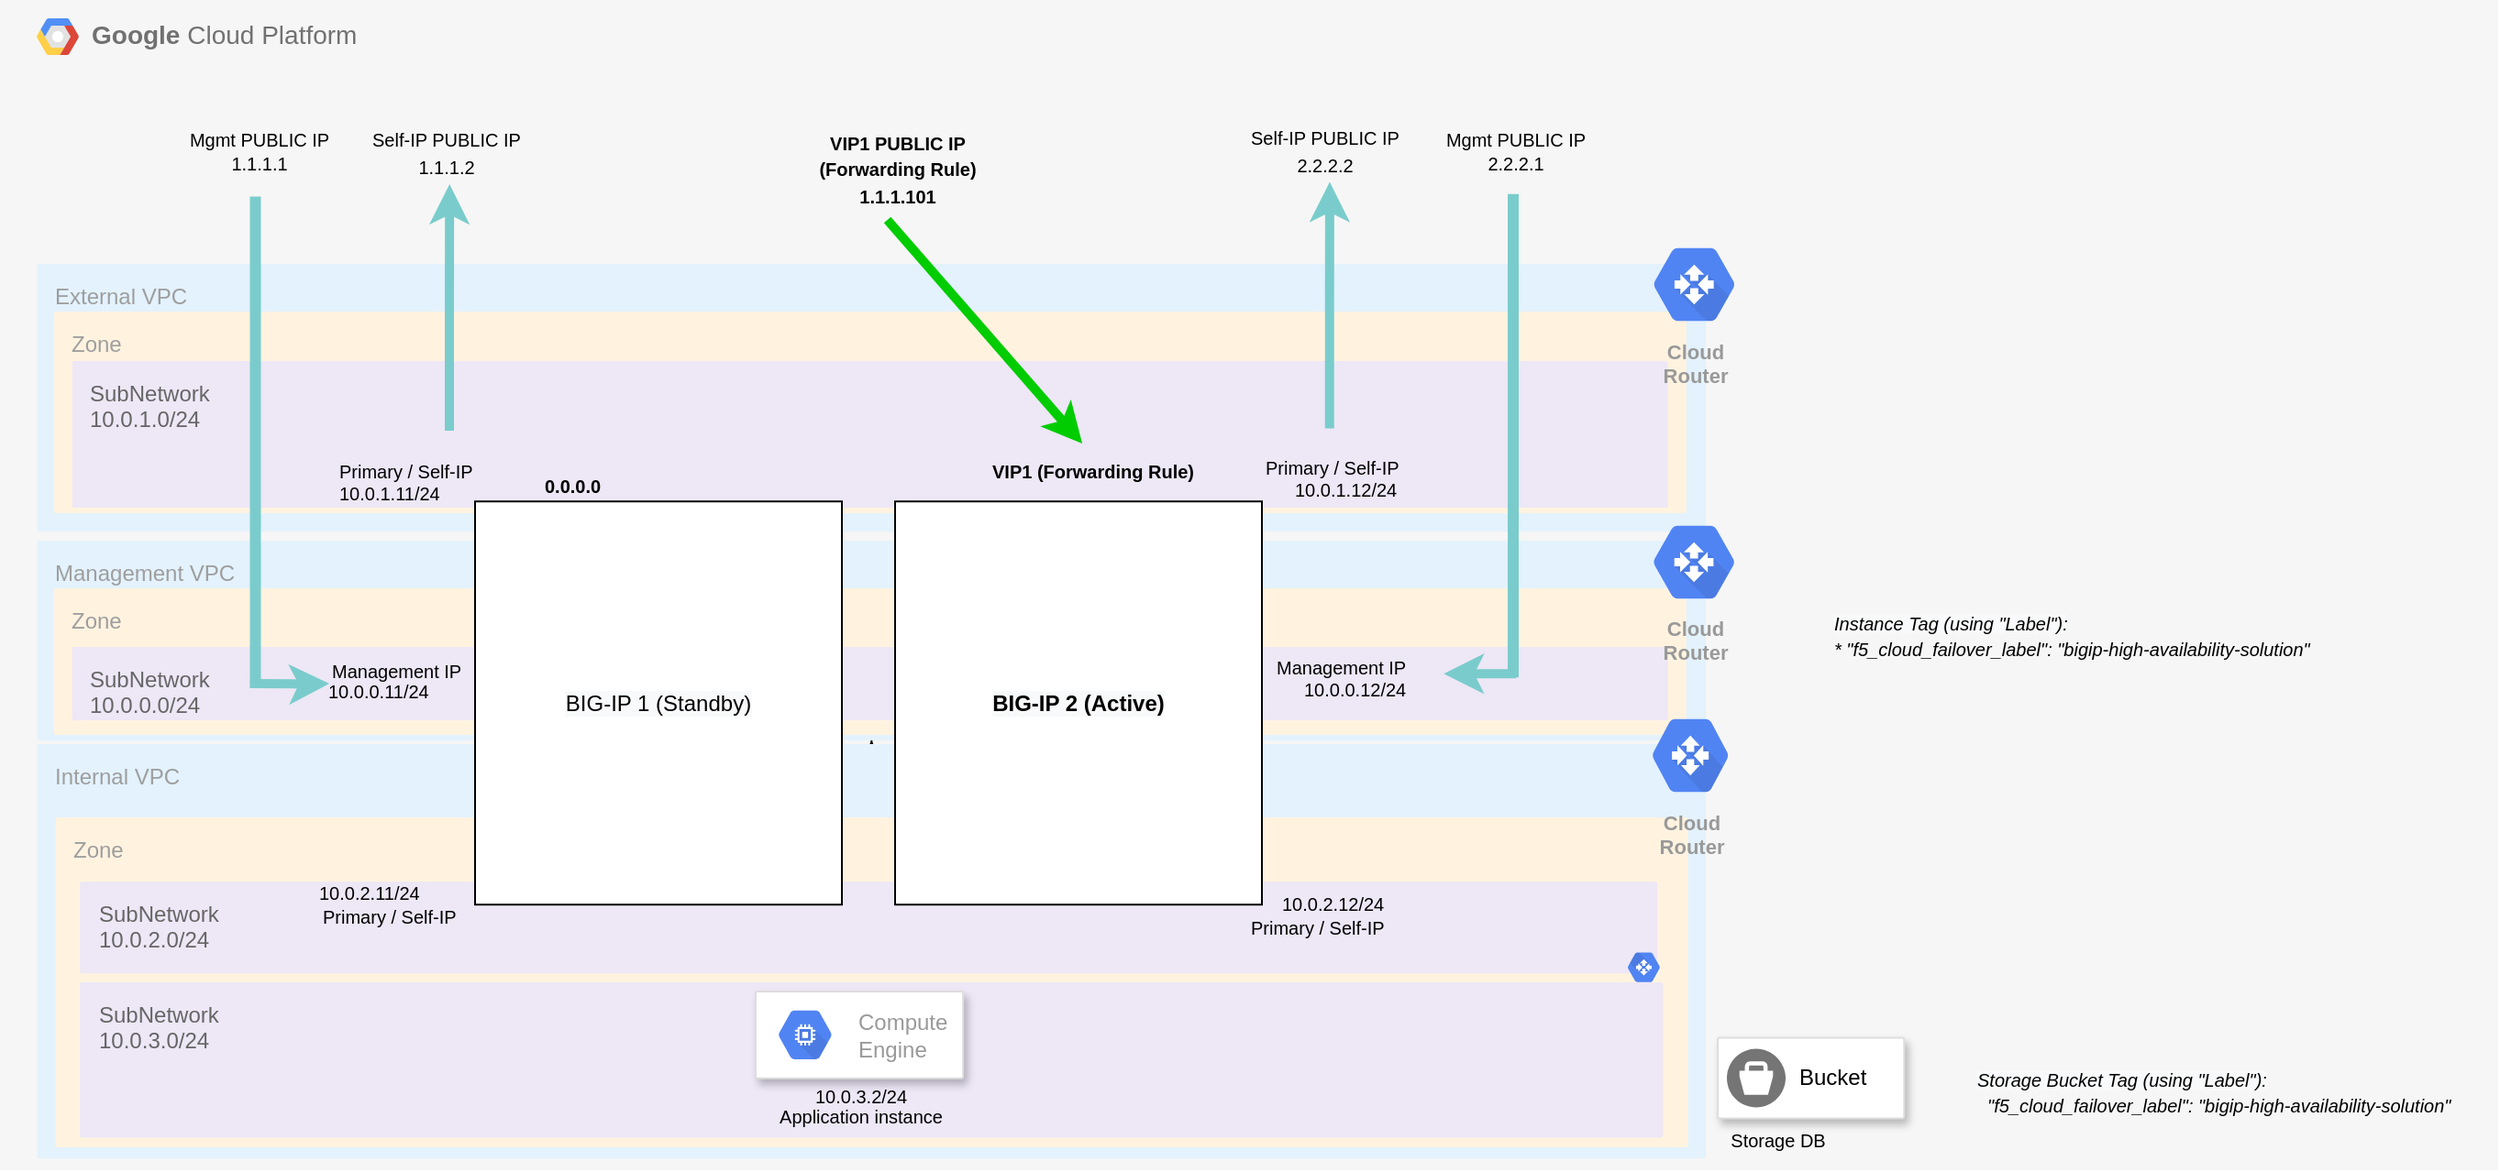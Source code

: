 <mxfile version="15.2.7" type="device"><diagram id="hrUrZuJ2duOs5Gn9yQjz" name="Page-1"><mxGraphModel dx="2206" dy="2565" grid="1" gridSize="10" guides="1" tooltips="1" connect="1" arrows="1" fold="1" page="1" pageScale="1" pageWidth="1100" pageHeight="850" math="0" shadow="0"><root><mxCell id="0"/><mxCell id="1" parent="0"/><mxCell id="L_oeTIUVo5TAKEpqotAu-3" value="&lt;b&gt;Google &lt;/b&gt;Cloud Platform" style="fillColor=#F6F6F6;strokeColor=none;shadow=0;gradientColor=none;fontSize=14;align=left;spacing=10;fontColor=#717171;9E9E9E;verticalAlign=top;spacingTop=-4;fontStyle=0;spacingLeft=40;html=1;" parent="1" vertex="1"><mxGeometry x="-2" y="-866" width="1362" height="638.5" as="geometry"/></mxCell><mxCell id="L_oeTIUVo5TAKEpqotAu-4" value="" style="shape=mxgraph.gcp2.google_cloud_platform;fillColor=#F6F6F6;strokeColor=none;shadow=0;gradientColor=none;" parent="L_oeTIUVo5TAKEpqotAu-3" vertex="1"><mxGeometry width="23" height="20" relative="1" as="geometry"><mxPoint x="20" y="10" as="offset"/></mxGeometry></mxCell><mxCell id="L_oeTIUVo5TAKEpqotAu-30" value="External VPC" style="points=[[0,0,0],[0.25,0,0],[0.5,0,0],[0.75,0,0],[1,0,0],[1,0.25,0],[1,0.5,0],[1,0.75,0],[1,1,0],[0.75,1,0],[0.5,1,0],[0.25,1,0],[0,1,0],[0,0.75,0],[0,0.5,0],[0,0.25,0]];rounded=1;absoluteArcSize=1;arcSize=2;html=1;strokeColor=none;gradientColor=none;shadow=0;dashed=0;fontSize=12;fontColor=#9E9E9E;align=left;verticalAlign=top;spacing=10;spacingTop=-4;fillColor=#E3F2FD;" parent="L_oeTIUVo5TAKEpqotAu-3" vertex="1"><mxGeometry x="20.33" y="144.03" width="909.67" height="145.97" as="geometry"/></mxCell><mxCell id="L_oeTIUVo5TAKEpqotAu-31" value="Zone" style="points=[[0,0,0],[0.25,0,0],[0.5,0,0],[0.75,0,0],[1,0,0],[1,0.25,0],[1,0.5,0],[1,0.75,0],[1,1,0],[0.75,1,0],[0.5,1,0],[0.25,1,0],[0,1,0],[0,0.75,0],[0,0.5,0],[0,0.25,0]];rounded=1;absoluteArcSize=1;arcSize=2;html=1;strokeColor=none;gradientColor=none;shadow=0;dashed=0;fontSize=12;fontColor=#9E9E9E;align=left;verticalAlign=top;spacing=10;spacingTop=-4;fillColor=#FFF3E0;" parent="L_oeTIUVo5TAKEpqotAu-30" vertex="1"><mxGeometry width="890" height="110" relative="1" as="geometry"><mxPoint x="9.07" y="25.97" as="offset"/></mxGeometry></mxCell><mxCell id="L_oeTIUVo5TAKEpqotAu-32" value="&lt;font color=&quot;#666666&quot;&gt;SubNetwork&lt;br&gt;10.0.1.0/24&lt;/font&gt;" style="points=[[0,0,0],[0.25,0,0],[0.5,0,0],[0.75,0,0],[1,0,0],[1,0.25,0],[1,0.5,0],[1,0.75,0],[1,1,0],[0.75,1,0],[0.5,1,0],[0.25,1,0],[0,1,0],[0,0.75,0],[0,0.5,0],[0,0.25,0]];rounded=1;absoluteArcSize=1;arcSize=2;html=1;strokeColor=none;gradientColor=none;shadow=0;dashed=0;fontSize=12;fontColor=#9E9E9E;align=left;verticalAlign=top;spacing=10;spacingTop=-4;fillColor=#EDE7F6;" parent="L_oeTIUVo5TAKEpqotAu-31" vertex="1"><mxGeometry width="870" height="80" relative="1" as="geometry"><mxPoint x="10" y="27" as="offset"/></mxGeometry></mxCell><mxCell id="IXSrfV3SffmS8_8DiTrJ-12" value="&lt;font style=&quot;font-size: 10px&quot;&gt;&lt;span&gt;VIP1 (Forwarding Rule)&lt;/span&gt;&lt;/font&gt;" style="text;html=1;align=left;verticalAlign=middle;resizable=0;points=[];autosize=1;fontStyle=1" parent="L_oeTIUVo5TAKEpqotAu-31" vertex="1"><mxGeometry x="509.694" y="76.749" width="130" height="20" as="geometry"/></mxCell><mxCell id="L_oeTIUVo5TAKEpqotAu-59" value="Cloud&#10;Router" style="html=1;fillColor=#5184F3;strokeColor=none;verticalAlign=top;labelPosition=center;verticalLabelPosition=bottom;align=center;spacingTop=-6;fontSize=11;fontStyle=1;fontColor=#999999;shape=mxgraph.gcp2.hexIcon;prIcon=cloud_router" parent="L_oeTIUVo5TAKEpqotAu-3" vertex="1"><mxGeometry x="890.206" y="126" width="67.084" height="58.5" as="geometry"/></mxCell><mxCell id="i-7Z5bn5I6anRkR01u8z-1" value="Management VPC" style="points=[[0,0,0],[0.25,0,0],[0.5,0,0],[0.75,0,0],[1,0,0],[1,0.25,0],[1,0.5,0],[1,0.75,0],[1,1,0],[0.75,1,0],[0.5,1,0],[0.25,1,0],[0,1,0],[0,0.75,0],[0,0.5,0],[0,0.25,0]];rounded=1;absoluteArcSize=1;arcSize=2;html=1;strokeColor=none;gradientColor=none;shadow=0;dashed=0;fontSize=12;fontColor=#9E9E9E;align=left;verticalAlign=top;spacing=10;spacingTop=-4;fillColor=#E3F2FD;" parent="L_oeTIUVo5TAKEpqotAu-3" vertex="1"><mxGeometry x="20.33" y="295" width="909.67" height="109" as="geometry"/></mxCell><mxCell id="i-7Z5bn5I6anRkR01u8z-2" value="Zone" style="points=[[0,0,0],[0.25,0,0],[0.5,0,0],[0.75,0,0],[1,0,0],[1,0.25,0],[1,0.5,0],[1,0.75,0],[1,1,0],[0.75,1,0],[0.5,1,0],[0.25,1,0],[0,1,0],[0,0.75,0],[0,0.5,0],[0,0.25,0]];rounded=1;absoluteArcSize=1;arcSize=2;html=1;strokeColor=none;gradientColor=none;shadow=0;dashed=0;fontSize=12;fontColor=#9E9E9E;align=left;verticalAlign=top;spacing=10;spacingTop=-4;fillColor=#FFF3E0;" parent="i-7Z5bn5I6anRkR01u8z-1" vertex="1"><mxGeometry width="890" height="80" relative="1" as="geometry"><mxPoint x="9" y="26" as="offset"/></mxGeometry></mxCell><mxCell id="i-7Z5bn5I6anRkR01u8z-3" value="&lt;font color=&quot;#666666&quot;&gt;SubNetwork&lt;br&gt;10.0.0.0/24&lt;/font&gt;" style="points=[[0,0,0],[0.25,0,0],[0.5,0,0],[0.75,0,0],[1,0,0],[1,0.25,0],[1,0.5,0],[1,0.75,0],[1,1,0],[0.75,1,0],[0.5,1,0],[0.25,1,0],[0,1,0],[0,0.75,0],[0,0.5,0],[0,0.25,0]];rounded=1;absoluteArcSize=1;arcSize=2;html=1;strokeColor=none;gradientColor=none;shadow=0;dashed=0;fontSize=12;fontColor=#9E9E9E;align=left;verticalAlign=top;spacing=10;spacingTop=-4;fillColor=#EDE7F6;" parent="i-7Z5bn5I6anRkR01u8z-2" vertex="1"><mxGeometry width="870" height="40" relative="1" as="geometry"><mxPoint x="10" y="32" as="offset"/></mxGeometry></mxCell><mxCell id="i-7Z5bn5I6anRkR01u8z-38" value="&lt;font style=&quot;font-size: 10px&quot;&gt;10.0.0.11/24&lt;/font&gt;" style="text;html=1;align=left;verticalAlign=middle;resizable=0;points=[];autosize=1;" parent="i-7Z5bn5I6anRkR01u8z-2" vertex="1"><mxGeometry x="147.837" y="45.921" width="70" height="20" as="geometry"/></mxCell><mxCell id="i-7Z5bn5I6anRkR01u8z-39" value="&lt;span style=&quot;font-size: 10px&quot;&gt;Management IP&lt;/span&gt;" style="text;html=1;align=left;verticalAlign=middle;resizable=0;points=[];autosize=1;" parent="i-7Z5bn5I6anRkR01u8z-2" vertex="1"><mxGeometry x="149.467" y="35.143" width="90" height="20" as="geometry"/></mxCell><mxCell id="v47ADndYDNlKY8_cH339-9" value="&lt;font style=&quot;font-size: 10px&quot;&gt;10.0.0.12/24&lt;/font&gt;" style="text;html=1;align=left;verticalAlign=middle;resizable=0;points=[];autosize=1;" vertex="1" parent="i-7Z5bn5I6anRkR01u8z-2"><mxGeometry x="679.489" y="44.921" width="70" height="20" as="geometry"/></mxCell><mxCell id="v47ADndYDNlKY8_cH339-10" value="&lt;span style=&quot;font-size: 10px&quot;&gt;Management IP&lt;/span&gt;" style="text;html=1;align=left;verticalAlign=middle;resizable=0;points=[];autosize=1;" vertex="1" parent="i-7Z5bn5I6anRkR01u8z-2"><mxGeometry x="664.257" y="33.143" width="90" height="20" as="geometry"/></mxCell><mxCell id="i-7Z5bn5I6anRkR01u8z-16" style="edgeStyle=orthogonalEdgeStyle;rounded=0;orthogonalLoop=1;jettySize=auto;html=1;exitX=0.5;exitY=1;exitDx=0;exitDy=0;exitPerimeter=0;" parent="i-7Z5bn5I6anRkR01u8z-1" source="i-7Z5bn5I6anRkR01u8z-3" target="i-7Z5bn5I6anRkR01u8z-3" edge="1"><mxGeometry relative="1" as="geometry"/></mxCell><mxCell id="i-7Z5bn5I6anRkR01u8z-18" style="edgeStyle=orthogonalEdgeStyle;rounded=0;orthogonalLoop=1;jettySize=auto;html=1;exitX=0.5;exitY=1;exitDx=0;exitDy=0;exitPerimeter=0;" parent="i-7Z5bn5I6anRkR01u8z-1" source="i-7Z5bn5I6anRkR01u8z-3" target="i-7Z5bn5I6anRkR01u8z-3" edge="1"><mxGeometry relative="1" as="geometry"/></mxCell><mxCell id="v47ADndYDNlKY8_cH339-19" value="" style="endArrow=classic;html=1;entryX=0.979;entryY=0.964;entryDx=0;entryDy=0;entryPerimeter=0;strokeWidth=5;strokeColor=#7ACCCC;" edge="1" parent="i-7Z5bn5I6anRkR01u8z-1"><mxGeometry width="50" height="50" relative="1" as="geometry"><mxPoint x="806.103" y="72.667" as="sourcePoint"/><mxPoint x="766.823" y="72.567" as="targetPoint"/><Array as="points"/></mxGeometry></mxCell><mxCell id="i-7Z5bn5I6anRkR01u8z-8" value="Cloud&#10;Router" style="html=1;fillColor=#5184F3;strokeColor=none;verticalAlign=top;labelPosition=center;verticalLabelPosition=bottom;align=center;spacingTop=-6;fontSize=11;fontStyle=1;fontColor=#999999;shape=mxgraph.gcp2.hexIcon;prIcon=cloud_router" parent="L_oeTIUVo5TAKEpqotAu-3" vertex="1"><mxGeometry x="890.088" y="277.5" width="67.084" height="58.5" as="geometry"/></mxCell><mxCell id="i-7Z5bn5I6anRkR01u8z-21" style="edgeStyle=orthogonalEdgeStyle;rounded=0;orthogonalLoop=1;jettySize=auto;html=1;exitX=0.5;exitY=1;exitDx=0;exitDy=0;exitPerimeter=0;" parent="L_oeTIUVo5TAKEpqotAu-3" source="i-7Z5bn5I6anRkR01u8z-1" target="i-7Z5bn5I6anRkR01u8z-1" edge="1"><mxGeometry relative="1" as="geometry"/></mxCell><mxCell id="i-7Z5bn5I6anRkR01u8z-35" value="&lt;font style=&quot;font-size: 10px&quot;&gt;Mgmt PUBLIC IP&lt;br&gt;&lt;div&gt;1.1.1.1&lt;/div&gt;&lt;/font&gt;" style="text;html=1;align=center;verticalAlign=middle;resizable=0;points=[];autosize=1;" parent="L_oeTIUVo5TAKEpqotAu-3" vertex="1"><mxGeometry x="95.81" y="67.25" width="90" height="30" as="geometry"/></mxCell><mxCell id="i-7Z5bn5I6anRkR01u8z-36" value="" style="endArrow=none;html=1;strokeWidth=6;strokeColor=#7ACCCC;" parent="L_oeTIUVo5TAKEpqotAu-3" edge="1"><mxGeometry width="50" height="50" relative="1" as="geometry"><mxPoint x="139.249" y="371" as="sourcePoint"/><mxPoint x="139.249" y="107.25" as="targetPoint"/></mxGeometry></mxCell><mxCell id="i-7Z5bn5I6anRkR01u8z-37" value="" style="endArrow=classic;html=1;entryX=0.775;entryY=1.068;entryDx=0;entryDy=0;entryPerimeter=0;strokeWidth=5;strokeColor=#7ACCCC;" parent="L_oeTIUVo5TAKEpqotAu-3" edge="1"><mxGeometry width="50" height="50" relative="1" as="geometry"><mxPoint x="136.2" y="373" as="sourcePoint"/><mxPoint x="179.53" y="372.994" as="targetPoint"/><Array as="points"><mxPoint x="168.726" y="373.25"/></Array></mxGeometry></mxCell><mxCell id="L_oeTIUVo5TAKEpqotAu-39" value="Internal VPC" style="points=[[0,0,0],[0.25,0,0],[0.5,0,0],[0.75,0,0],[1,0,0],[1,0.25,0],[1,0.5,0],[1,0.75,0],[1,1,0],[0.75,1,0],[0.5,1,0],[0.25,1,0],[0,1,0],[0,0.75,0],[0,0.5,0],[0,0.25,0]];rounded=1;absoluteArcSize=1;arcSize=0;html=1;strokeColor=none;gradientColor=none;shadow=0;dashed=0;fontSize=12;fontColor=#9E9E9E;align=left;verticalAlign=top;spacing=10;spacingTop=-4;fillColor=#E3F2FD;" parent="L_oeTIUVo5TAKEpqotAu-3" vertex="1"><mxGeometry x="20.33" y="406" width="909.67" height="226" as="geometry"/></mxCell><mxCell id="L_oeTIUVo5TAKEpqotAu-40" value="Zone" style="points=[[0,0,0],[0.25,0,0],[0.5,0,0],[0.75,0,0],[1,0,0],[1,0.25,0],[1,0.5,0],[1,0.75,0],[1,1,0],[0.75,1,0],[0.5,1,0],[0.25,1,0],[0,1,0],[0,0.75,0],[0,0.5,0],[0,0.25,0]];rounded=1;absoluteArcSize=1;arcSize=2;html=1;strokeColor=none;gradientColor=none;shadow=0;dashed=0;fontSize=12;fontColor=#9E9E9E;align=left;verticalAlign=top;spacing=10;spacingTop=-4;fillColor=#FFF3E0;" parent="L_oeTIUVo5TAKEpqotAu-39" vertex="1"><mxGeometry width="890" height="180" relative="1" as="geometry"><mxPoint x="10" y="40" as="offset"/></mxGeometry></mxCell><mxCell id="veZG__Dy6hjF33BgE7It-3" value="&lt;font color=&quot;#666666&quot;&gt;SubNetwork&lt;br&gt;10.0.3.0/24&lt;/font&gt;" style="points=[[0,0,0],[0.25,0,0],[0.5,0,0],[0.75,0,0],[1,0,0],[1,0.25,0],[1,0.5,0],[1,0.75,0],[1,1,0],[0.75,1,0],[0.5,1,0],[0.25,1,0],[0,1,0],[0,0.75,0],[0,0.5,0],[0,0.25,0]];rounded=1;absoluteArcSize=1;arcSize=2;html=1;strokeColor=none;gradientColor=none;shadow=0;dashed=0;fontSize=12;fontColor=#9E9E9E;align=left;verticalAlign=top;spacing=10;spacingTop=-4;fillColor=#EDE7F6;" parent="L_oeTIUVo5TAKEpqotAu-40" vertex="1"><mxGeometry x="13.227" y="90" width="863.081" height="84.71" as="geometry"/></mxCell><mxCell id="veZG__Dy6hjF33BgE7It-2" value="" style="group;align=left;" parent="L_oeTIUVo5TAKEpqotAu-40" vertex="1" connectable="0"><mxGeometry x="13.227" y="15.079" width="726.641" height="92.949" as="geometry"/></mxCell><mxCell id="L_oeTIUVo5TAKEpqotAu-41" value="&lt;font color=&quot;#666666&quot;&gt;SubNetwork&lt;br&gt;10.0.2.0/24&lt;/font&gt;" style="points=[[0,0,0],[0.25,0,0],[0.5,0,0],[0.75,0,0],[1,0,0],[1,0.25,0],[1,0.5,0],[1,0.75,0],[1,1,0],[0.75,1,0],[0.5,1,0],[0.25,1,0],[0,1,0],[0,0.75,0],[0,0.5,0],[0,0.25,0]];rounded=1;absoluteArcSize=1;arcSize=2;html=1;strokeColor=none;gradientColor=none;shadow=0;dashed=0;fontSize=12;fontColor=#9E9E9E;align=left;verticalAlign=top;spacing=10;spacingTop=-4;fillColor=#EDE7F6;" parent="veZG__Dy6hjF33BgE7It-2" vertex="1"><mxGeometry width="860" height="50" relative="1" as="geometry"><mxPoint y="20" as="offset"/></mxGeometry></mxCell><mxCell id="efg4bKFMH5ipVIIAR_OZ-52" value="&lt;font style=&quot;font-size: 10px&quot;&gt;10.0.2.11/24&lt;/font&gt;" style="text;html=1;align=left;verticalAlign=middle;resizable=0;points=[];autosize=1;" parent="veZG__Dy6hjF33BgE7It-2" vertex="1"><mxGeometry x="128.935" y="15.902" width="70" height="20" as="geometry"/></mxCell><mxCell id="efg4bKFMH5ipVIIAR_OZ-53" value="&lt;font style=&quot;font-size: 10px&quot;&gt;Primary / Self-IP&lt;/font&gt;" style="text;html=1;align=left;verticalAlign=middle;resizable=0;points=[];autosize=1;" parent="veZG__Dy6hjF33BgE7It-2" vertex="1"><mxGeometry x="130.672" y="28.534" width="90" height="20" as="geometry"/></mxCell><mxCell id="v47ADndYDNlKY8_cH339-11" value="&lt;font style=&quot;font-size: 10px&quot;&gt;10.0.2.12/24&lt;/font&gt;" style="text;html=1;align=left;verticalAlign=middle;resizable=0;points=[];autosize=1;" vertex="1" parent="veZG__Dy6hjF33BgE7It-2"><mxGeometry x="653.641" y="22.222" width="70" height="20" as="geometry"/></mxCell><mxCell id="v47ADndYDNlKY8_cH339-12" value="&lt;font style=&quot;font-size: 10px&quot;&gt;Primary / Self-IP&lt;/font&gt;" style="text;html=1;align=left;verticalAlign=middle;resizable=0;points=[];autosize=1;" vertex="1" parent="veZG__Dy6hjF33BgE7It-2"><mxGeometry x="636.893" y="34.854" width="90" height="20" as="geometry"/></mxCell><mxCell id="veZG__Dy6hjF33BgE7It-41" value="&lt;br&gt;" style="html=1;fillColor=#5184F3;strokeColor=none;verticalAlign=top;labelPosition=center;verticalLabelPosition=bottom;align=center;spacingTop=-6;fontSize=11;fontStyle=1;fontColor=#999999;shape=mxgraph.gcp2.hexIcon;prIcon=cloud_router;aspect=fixed;direction=west;" parent="L_oeTIUVo5TAKEpqotAu-40" vertex="1"><mxGeometry x="852.525" y="70.003" width="26.66" height="23.634" as="geometry"/></mxCell><mxCell id="v47ADndYDNlKY8_cH339-5" value="&lt;font style=&quot;font-size: 10px&quot;&gt;10.0.1.12/24&lt;/font&gt;" style="text;html=1;align=left;verticalAlign=middle;resizable=0;points=[];autosize=1;" vertex="1" parent="L_oeTIUVo5TAKEpqotAu-3"><mxGeometry x="703.579" y="257.499" width="70" height="20" as="geometry"/></mxCell><mxCell id="v47ADndYDNlKY8_cH339-6" value="&lt;font style=&quot;font-size: 10px&quot;&gt;Primary / Self-IP&amp;nbsp;&lt;/font&gt;" style="text;html=1;align=left;verticalAlign=middle;resizable=0;points=[];autosize=1;" vertex="1" parent="L_oeTIUVo5TAKEpqotAu-3"><mxGeometry x="688.333" y="245.499" width="90" height="20" as="geometry"/></mxCell><mxCell id="v47ADndYDNlKY8_cH339-7" value="" style="endArrow=classic;html=1;strokeWidth=5;strokeColor=#7ACCCC;entryX=0.471;entryY=1.074;entryDx=0;entryDy=0;entryPerimeter=0;" edge="1" parent="L_oeTIUVo5TAKEpqotAu-3"><mxGeometry width="50" height="50" relative="1" as="geometry"><mxPoint x="724.87" y="233.75" as="sourcePoint"/><mxPoint x="724.975" y="99.22" as="targetPoint"/><Array as="points"><mxPoint x="724.87" y="156"/></Array></mxGeometry></mxCell><mxCell id="v47ADndYDNlKY8_cH339-8" value="&lt;font style=&quot;font-size: 10px&quot;&gt;Self-IP PUBLIC IP&lt;br&gt;2.2.2.2&lt;br&gt;&lt;/font&gt;" style="text;html=1;align=center;verticalAlign=middle;resizable=0;points=[];autosize=1;" vertex="1" parent="L_oeTIUVo5TAKEpqotAu-3"><mxGeometry x="672.02" y="67" width="100" height="30" as="geometry"/></mxCell><mxCell id="IXSrfV3SffmS8_8DiTrJ-5" value="&lt;font style=&quot;font-size: 10px&quot;&gt;&lt;span&gt;VIP1 PUBLIC IP &lt;br&gt;(Forwarding Rule)&lt;br&gt;1.1.1.101&lt;/span&gt;&lt;br&gt;&lt;/font&gt;" style="text;html=1;align=center;verticalAlign=middle;resizable=0;points=[];autosize=1;fontStyle=1" parent="L_oeTIUVo5TAKEpqotAu-3" vertex="1"><mxGeometry x="439.097" y="67" width="100" height="50" as="geometry"/></mxCell><mxCell id="v47ADndYDNlKY8_cH339-26" value="&lt;font style=&quot;font-size: 10px&quot;&gt;&lt;i style=&quot;color: rgb(0 , 0 , 0) ; font-family: &amp;#34;helvetica&amp;#34; ; font-weight: 400 ; letter-spacing: normal ; text-align: center ; text-indent: 0px ; text-transform: none ; word-spacing: 0px ; background-color: rgb(248 , 249 , 250)&quot;&gt;Instance Tag (using &quot;Label&quot;): &lt;br&gt;&lt;/i&gt;&lt;i style=&quot;font-family: &amp;#34;helvetica&amp;#34; ; text-align: center&quot;&gt;* &quot;f5_cloud_failover_label&quot;: &quot;&lt;/i&gt;&lt;i&gt;&lt;span style=&quot;font-family: &amp;#34;helvetica&amp;#34; ; text-align: center&quot;&gt;bigip-high-availability-solution&lt;/span&gt;&lt;/i&gt;&lt;i style=&quot;font-family: &amp;#34;helvetica&amp;#34; ; text-align: center&quot;&gt;&quot;&lt;/i&gt;&lt;br&gt;&lt;/font&gt;" style="text;whiteSpace=wrap;html=1;fontColor=#000000;" vertex="1" parent="L_oeTIUVo5TAKEpqotAu-3"><mxGeometry x="998.2" y="325.75" width="276.466" height="53" as="geometry"/></mxCell><mxCell id="v47ADndYDNlKY8_cH339-27" value="" style="shape=image;html=1;verticalAlign=top;verticalLabelPosition=bottom;labelBackgroundColor=#ffffff;imageAspect=0;aspect=fixed;image=https://cdn1.iconfinder.com/data/icons/ios-11-glyphs/30/price_tag-128.png;dashed=1;dashPattern=1 1;strokeColor=#FF0000;strokeWidth=3;fillColor=#E6E6E6;fontColor=#000000;opacity=50;align=left;gradientColor=none;" vertex="1" parent="L_oeTIUVo5TAKEpqotAu-3"><mxGeometry x="966.171" y="336.5" width="31.015" height="31.015" as="geometry"/></mxCell><mxCell id="v47ADndYDNlKY8_cH339-23" value="&lt;font style=&quot;font-size: 10px&quot;&gt;&lt;i&gt;&lt;span style=&quot;color: rgb(0 , 0 , 0) ; font-family: &amp;#34;helvetica&amp;#34; ; font-weight: 400 ; letter-spacing: normal ; text-align: center ; text-indent: 0px ; text-transform: none ; word-spacing: 0px ; background-color: rgb(248 , 249 , 250)&quot;&gt;Storage Bucket Tag (using &quot;Label&quot;): &lt;br&gt;&lt;/span&gt;&lt;span style=&quot;font-family: &amp;#34;helvetica&amp;#34; ; text-align: center&quot;&gt;&amp;nbsp; &quot;f5_cloud_failover_label&quot;: &quot;bigip-high-availability-solution&quot;&lt;/span&gt;&lt;/i&gt;&lt;/font&gt;" style="text;whiteSpace=wrap;html=1;fontColor=#000000;" vertex="1" parent="L_oeTIUVo5TAKEpqotAu-3"><mxGeometry x="1075.921" y="575" width="272.402" height="45" as="geometry"/></mxCell><mxCell id="v47ADndYDNlKY8_cH339-28" value="" style="shape=image;html=1;verticalAlign=top;verticalLabelPosition=bottom;labelBackgroundColor=#ffffff;imageAspect=0;aspect=fixed;image=https://cdn1.iconfinder.com/data/icons/ios-11-glyphs/30/price_tag-128.png;dashed=1;dashPattern=1 1;strokeColor=#FF0000;strokeWidth=3;fillColor=#E6E6E6;fontColor=#000000;opacity=50;align=left;" vertex="1" parent="L_oeTIUVo5TAKEpqotAu-3"><mxGeometry x="1045.432" y="585" width="29.538" height="29.538" as="geometry"/></mxCell><mxCell id="v47ADndYDNlKY8_cH339-33" value="&lt;font style=&quot;font-size: 10px&quot;&gt;Storage DB&lt;/font&gt;" style="text;html=1;align=center;verticalAlign=middle;resizable=0;points=[];autosize=1;" vertex="1" parent="L_oeTIUVo5TAKEpqotAu-3"><mxGeometry x="934.311" y="611.999" width="70" height="20" as="geometry"/></mxCell><mxCell id="v47ADndYDNlKY8_cH339-34" value="" style="strokeColor=#dddddd;shadow=1;strokeWidth=1;rounded=1;absoluteArcSize=1;arcSize=2;" vertex="1" parent="L_oeTIUVo5TAKEpqotAu-3"><mxGeometry x="936.503" y="566.25" width="101.642" height="44" as="geometry"/></mxCell><mxCell id="v47ADndYDNlKY8_cH339-35" value="Bucket" style="dashed=0;connectable=0;html=1;fillColor=#757575;strokeColor=none;shape=mxgraph.gcp2.bucket;part=1;labelPosition=right;verticalLabelPosition=middle;align=left;verticalAlign=middle;spacingLeft=5;fontSize=12;" vertex="1" parent="v47ADndYDNlKY8_cH339-34"><mxGeometry y="0.5" width="32" height="32" relative="1" as="geometry"><mxPoint x="5" y="-16" as="offset"/></mxGeometry></mxCell><mxCell id="v47ADndYDNlKY8_cH339-13" value="&lt;font style=&quot;font-size: 10px&quot;&gt;Mgmt PUBLIC IP&lt;br&gt;&lt;div&gt;2.2.2.1&lt;/div&gt;&lt;/font&gt;" style="text;html=1;align=center;verticalAlign=middle;resizable=0;points=[];autosize=1;" vertex="1" parent="L_oeTIUVo5TAKEpqotAu-3"><mxGeometry x="781.331" y="67" width="90" height="30" as="geometry"/></mxCell><mxCell id="v47ADndYDNlKY8_cH339-21" value="Cloud&#10;Router" style="html=1;fillColor=#5184F3;strokeColor=none;verticalAlign=top;labelPosition=center;verticalLabelPosition=bottom;align=center;spacingTop=-6;fontSize=11;fontStyle=1;fontColor=#999999;shape=mxgraph.gcp2.hexIcon;prIcon=cloud_router" vertex="1" parent="L_oeTIUVo5TAKEpqotAu-3"><mxGeometry x="890.205" y="383" width="62.905" height="58.5" as="geometry"/></mxCell><mxCell id="IXSrfV3SffmS8_8DiTrJ-6" value="" style="endArrow=classic;html=1;exitX=0.447;exitY=1.06;exitDx=0;exitDy=0;exitPerimeter=0;strokeColor=#00CC00;strokeWidth=5;gradientColor=none;entryX=0.392;entryY=-0.237;entryDx=0;entryDy=0;entryPerimeter=0;" parent="L_oeTIUVo5TAKEpqotAu-3" edge="1" target="IXSrfV3SffmS8_8DiTrJ-12" source="IXSrfV3SffmS8_8DiTrJ-5"><mxGeometry width="50" height="50" relative="1" as="geometry"><mxPoint x="341.564" y="102.15" as="sourcePoint"/><mxPoint x="340" y="235" as="targetPoint"/></mxGeometry></mxCell><mxCell id="yoABx-35BRIv0o9AAoPa-27" value="&lt;font style=&quot;font-size: 10px&quot;&gt;10.0.1.11/24&lt;/font&gt;" style="text;html=1;align=left;verticalAlign=middle;resizable=0;points=[];autosize=1;" parent="1" vertex="1"><mxGeometry x="181.054" y="-607.251" width="70" height="20" as="geometry"/></mxCell><mxCell id="yoABx-35BRIv0o9AAoPa-28" value="&lt;font style=&quot;font-size: 10px&quot;&gt;Primary / Self-IP&amp;nbsp;&lt;/font&gt;" style="text;html=1;align=left;verticalAlign=middle;resizable=0;points=[];autosize=1;" parent="1" vertex="1"><mxGeometry x="181.054" y="-619.251" width="90" height="20" as="geometry"/></mxCell><mxCell id="IXSrfV3SffmS8_8DiTrJ-1" value="" style="strokeColor=#dddddd;shadow=1;strokeWidth=1;rounded=1;absoluteArcSize=1;arcSize=2;" parent="1" vertex="1"><mxGeometry x="410" y="-325.003" width="113.07" height="47.372" as="geometry"/></mxCell><mxCell id="IXSrfV3SffmS8_8DiTrJ-2" value="Compute&#10;Engine" style="dashed=0;connectable=0;html=1;fillColor=#5184F3;strokeColor=none;shape=mxgraph.gcp2.hexIcon;prIcon=compute_engine;part=1;labelPosition=right;verticalLabelPosition=middle;align=left;verticalAlign=middle;spacingLeft=5;fontColor=#999999;fontSize=12;" parent="IXSrfV3SffmS8_8DiTrJ-1" vertex="1"><mxGeometry y="0.5" width="44" height="39" relative="1" as="geometry"><mxPoint x="5" y="-19.5" as="offset"/></mxGeometry></mxCell><mxCell id="IXSrfV3SffmS8_8DiTrJ-3" value="&lt;font style=&quot;font-size: 10px&quot;&gt;10.0.3.2/24&lt;/font&gt;" style="text;html=1;align=center;verticalAlign=middle;resizable=0;points=[];autosize=1;" parent="1" vertex="1"><mxGeometry x="431.533" y="-277.627" width="70" height="20" as="geometry"/></mxCell><mxCell id="IXSrfV3SffmS8_8DiTrJ-4" value="&lt;font style=&quot;font-size: 10px&quot;&gt;Application instance&lt;/font&gt;" style="text;html=1;align=center;verticalAlign=middle;resizable=0;points=[];autosize=1;" parent="1" vertex="1"><mxGeometry x="416.534" y="-267.293" width="100" height="20" as="geometry"/></mxCell><mxCell id="IXSrfV3SffmS8_8DiTrJ-7" value="" style="endArrow=classic;html=1;strokeWidth=5;strokeColor=#7ACCCC;entryX=0.471;entryY=1.074;entryDx=0;entryDy=0;entryPerimeter=0;" parent="1" edge="1"><mxGeometry width="50" height="50" relative="1" as="geometry"><mxPoint x="243" y="-631" as="sourcePoint"/><mxPoint x="243.104" y="-765.53" as="targetPoint"/><Array as="points"><mxPoint x="243" y="-708.75"/></Array></mxGeometry></mxCell><mxCell id="IXSrfV3SffmS8_8DiTrJ-8" value="&lt;font style=&quot;font-size: 10px&quot;&gt;Self-IP PUBLIC IP&lt;br&gt;1.1.1.2&lt;br&gt;&lt;/font&gt;" style="text;html=1;align=center;verticalAlign=middle;resizable=0;points=[];autosize=1;" parent="1" vertex="1"><mxGeometry x="191.004" y="-797.75" width="100" height="30" as="geometry"/></mxCell><mxCell id="IXSrfV3SffmS8_8DiTrJ-11" value="&lt;font style=&quot;font-size: 10px&quot;&gt;&lt;span&gt;0.0.0.0&lt;/span&gt;&lt;/font&gt;" style="text;html=1;align=left;verticalAlign=middle;resizable=0;points=[];autosize=1;fontStyle=1" parent="1" vertex="1"><mxGeometry x="293.004" y="-611.251" width="50" height="20" as="geometry"/></mxCell><mxCell id="v47ADndYDNlKY8_cH339-2" value="&lt;span style=&quot;color: rgb(153 , 153 , 153) ; font-family: &amp;#34;helvetica&amp;#34; ; font-size: 12px ; font-style: normal ; letter-spacing: normal ; text-align: left ; text-indent: 0px ; text-transform: none ; word-spacing: 0px ; background-color: rgb(248 , 249 , 250)&quot;&gt;&lt;font color=&quot;#000000&quot;&gt;BIG-IP 1 (Standby)&lt;/font&gt;&lt;/span&gt;" style="rounded=0;whiteSpace=wrap;html=1;fillColor=default;" vertex="1" parent="1"><mxGeometry x="257" y="-592.39" width="200" height="220" as="geometry"/></mxCell><mxCell id="v47ADndYDNlKY8_cH339-4" value="&lt;span style=&quot;color: rgb(153 , 153 , 153) ; font-family: &amp;#34;helvetica&amp;#34; ; font-size: 12px ; font-style: normal ; letter-spacing: normal ; text-align: left ; text-indent: 0px ; text-transform: none ; word-spacing: 0px ; background-color: rgb(248 , 249 , 250)&quot;&gt;&lt;font color=&quot;#000000&quot;&gt;&lt;b&gt;BIG-IP 2 (Active)&lt;/b&gt;&lt;/font&gt;&lt;/span&gt;" style="rounded=0;whiteSpace=wrap;html=1;fillColor=default;" vertex="1" parent="1"><mxGeometry x="486" y="-592.39" width="200" height="220" as="geometry"/></mxCell><mxCell id="v47ADndYDNlKY8_cH339-20" value="" style="endArrow=none;html=1;strokeWidth=6;strokeColor=#7ACCCC;" edge="1" parent="1"><mxGeometry width="50" height="50" relative="1" as="geometry"><mxPoint x="823" y="-496.38" as="sourcePoint"/><mxPoint x="823" y="-760.13" as="targetPoint"/></mxGeometry></mxCell></root></mxGraphModel></diagram></mxfile>